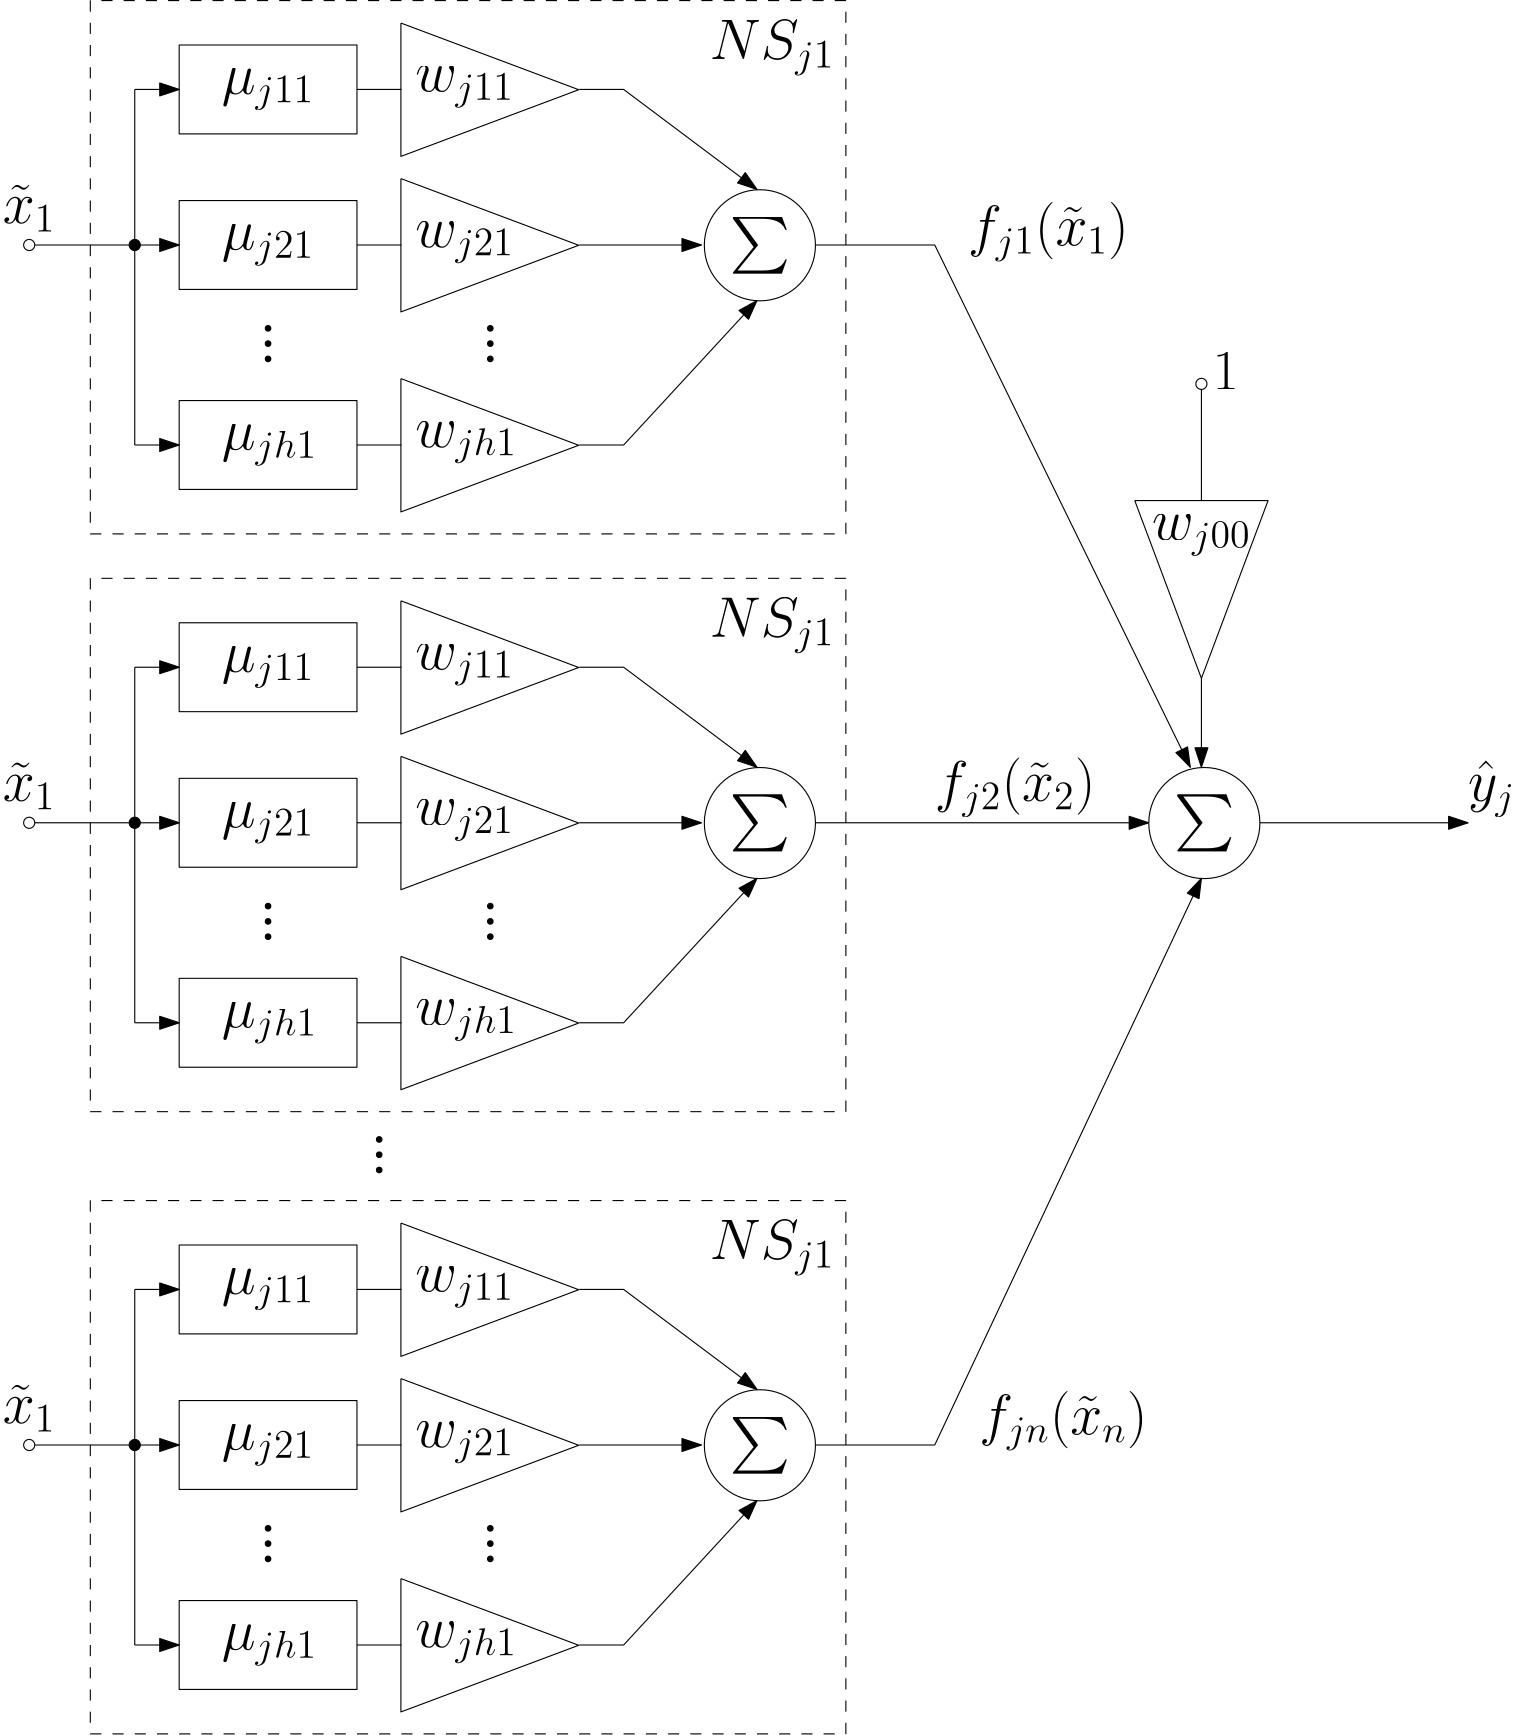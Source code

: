 <?xml version="1.0"?>
<!DOCTYPE ipe SYSTEM "ipe.dtd">
<ipe version="70107" creator="Ipe 7.2.2">
<info created="D:20160302104857" modified="D:20160302120925" title="test"/>
<preamble>%%BeginIpePreamble
  \usepackage{amsfonts}
  \newcommand{\R}{\mathbb{R}}
  %%EndIpePreamble</preamble>
<ipestyle name="basic">
<symbol name="arrow/arc(spx)">
<path stroke="sym-stroke" fill="sym-stroke" pen="sym-pen">
0 0 m
-1 0.333 l
-1 -0.333 l
h
</path>
</symbol>
<symbol name="arrow/farc(spx)">
<path stroke="sym-stroke" fill="white" pen="sym-pen">
0 0 m
-1 0.333 l
-1 -0.333 l
h
</path>
</symbol>
<symbol name="arrow/ptarc(spx)">
<path stroke="sym-stroke" fill="sym-stroke" pen="sym-pen">
0 0 m
-1 0.333 l
-0.8 0 l
-1 -0.333 l
h
</path>
</symbol>
<symbol name="arrow/fptarc(spx)">
<path stroke="sym-stroke" fill="white" pen="sym-pen">
0 0 m
-1 0.333 l
-0.8 0 l
-1 -0.333 l
h
</path>
</symbol>
<symbol name="mark/circle(sx)" transformations="translations">
<path fill="sym-stroke">
0.6 0 0 0.6 0 0 e
0.4 0 0 0.4 0 0 e
</path>
</symbol>
<symbol name="mark/disk(sx)" transformations="translations">
<path fill="sym-stroke">
0.6 0 0 0.6 0 0 e
</path>
</symbol>
<symbol name="mark/fdisk(sfx)" transformations="translations">
<group>
<path fill="sym-fill">
0.5 0 0 0.5 0 0 e
</path>
<path fill="sym-stroke" fillrule="eofill">
0.6 0 0 0.6 0 0 e
0.4 0 0 0.4 0 0 e
</path>
</group>
</symbol>
<symbol name="mark/box(sx)" transformations="translations">
<path fill="sym-stroke" fillrule="eofill">
-0.6 -0.6 m
0.6 -0.6 l
0.6 0.6 l
-0.6 0.6 l
h
-0.4 -0.4 m
0.4 -0.4 l
0.4 0.4 l
-0.4 0.4 l
h
</path>
</symbol>
<symbol name="mark/square(sx)" transformations="translations">
<path fill="sym-stroke">
-0.6 -0.6 m
0.6 -0.6 l
0.6 0.6 l
-0.6 0.6 l
h
</path>
</symbol>
<symbol name="mark/fsquare(sfx)" transformations="translations">
<group>
<path fill="sym-fill">
-0.5 -0.5 m
0.5 -0.5 l
0.5 0.5 l
-0.5 0.5 l
h
</path>
<path fill="sym-stroke" fillrule="eofill">
-0.6 -0.6 m
0.6 -0.6 l
0.6 0.6 l
-0.6 0.6 l
h
-0.4 -0.4 m
0.4 -0.4 l
0.4 0.4 l
-0.4 0.4 l
h
</path>
</group>
</symbol>
<symbol name="mark/cross(sx)" transformations="translations">
<group>
<path fill="sym-stroke">
-0.43 -0.57 m
0.57 0.43 l
0.43 0.57 l
-0.57 -0.43 l
h
</path>
<path fill="sym-stroke">
-0.43 0.57 m
0.57 -0.43 l
0.43 -0.57 l
-0.57 0.43 l
h
</path>
</group>
</symbol>
<symbol name="arrow/fnormal(spx)">
<path stroke="sym-stroke" fill="white" pen="sym-pen">
0 0 m
-1 0.333 l
-1 -0.333 l
h
</path>
</symbol>
<symbol name="arrow/pointed(spx)">
<path stroke="sym-stroke" fill="sym-stroke" pen="sym-pen">
0 0 m
-1 0.333 l
-0.8 0 l
-1 -0.333 l
h
</path>
</symbol>
<symbol name="arrow/fpointed(spx)">
<path stroke="sym-stroke" fill="white" pen="sym-pen">
0 0 m
-1 0.333 l
-0.8 0 l
-1 -0.333 l
h
</path>
</symbol>
<symbol name="arrow/linear(spx)">
<path stroke="sym-stroke" pen="sym-pen">
-1 0.333 m
0 0 l
-1 -0.333 l
</path>
</symbol>
<symbol name="arrow/fdouble(spx)">
<path stroke="sym-stroke" fill="white" pen="sym-pen">
0 0 m
-1 0.333 l
-1 -0.333 l
h
-1 0 m
-2 0.333 l
-2 -0.333 l
h
</path>
</symbol>
<symbol name="arrow/double(spx)">
<path stroke="sym-stroke" fill="sym-stroke" pen="sym-pen">
0 0 m
-1 0.333 l
-1 -0.333 l
h
-1 0 m
-2 0.333 l
-2 -0.333 l
h
</path>
</symbol>
<pen name="heavier" value="0.8"/>
<pen name="fat" value="1.2"/>
<pen name="ultrafat" value="2"/>
<symbolsize name="large" value="5"/>
<symbolsize name="small" value="2"/>
<symbolsize name="tiny" value="1.1"/>
<arrowsize name="large" value="10"/>
<arrowsize name="small" value="5"/>
<arrowsize name="tiny" value="3"/>
<color name="red" value="1 0 0"/>
<color name="green" value="0 1 0"/>
<color name="blue" value="0 0 1"/>
<color name="yellow" value="1 1 0"/>
<color name="orange" value="1 0.647 0"/>
<color name="gold" value="1 0.843 0"/>
<color name="purple" value="0.627 0.125 0.941"/>
<color name="gray" value="0.745"/>
<color name="brown" value="0.647 0.165 0.165"/>
<color name="navy" value="0 0 0.502"/>
<color name="pink" value="1 0.753 0.796"/>
<color name="seagreen" value="0.18 0.545 0.341"/>
<color name="turquoise" value="0.251 0.878 0.816"/>
<color name="violet" value="0.933 0.51 0.933"/>
<color name="darkblue" value="0 0 0.545"/>
<color name="darkcyan" value="0 0.545 0.545"/>
<color name="darkgray" value="0.663"/>
<color name="darkgreen" value="0 0.392 0"/>
<color name="darkmagenta" value="0.545 0 0.545"/>
<color name="darkorange" value="1 0.549 0"/>
<color name="darkred" value="0.545 0 0"/>
<color name="lightblue" value="0.678 0.847 0.902"/>
<color name="lightcyan" value="0.878 1 1"/>
<color name="lightgray" value="0.827"/>
<color name="lightgreen" value="0.565 0.933 0.565"/>
<color name="lightyellow" value="1 1 0.878"/>
<dashstyle name="dashed" value="[4] 0"/>
<dashstyle name="dotted" value="[1 3] 0"/>
<dashstyle name="dash dotted" value="[4 2 1 2] 0"/>
<dashstyle name="dash dot dotted" value="[4 2 1 2 1 2] 0"/>
<textsize name="large" value="\large"/>
<textsize name="Large" value="\Large"/>
<textsize name="LARGE" value="\LARGE"/>
<textsize name="huge" value="\huge"/>
<textsize name="Huge" value="\Huge"/>
<textsize name="small" value="\small"/>
<textsize name="footnote" value="\footnotesize"/>
<textsize name="tiny" value="\tiny"/>
<textstyle name="center" begin="\begin{center}" end="\end{center}"/>
<textstyle name="itemize" begin="\begin{itemize}" end="\end{itemize}"/>
<textstyle name="item" begin="\begin{itemize}\item{}" end="\end{itemize}"/>
<gridsize name="4 pts" value="4"/>
<gridsize name="8 pts (~3 mm)" value="8"/>
<gridsize name="16 pts (~6 mm)" value="16"/>
<gridsize name="32 pts (~12 mm)" value="32"/>
<gridsize name="10 pts (~3.5 mm)" value="10"/>
<gridsize name="20 pts (~7 mm)" value="20"/>
<gridsize name="14 pts (~5 mm)" value="14"/>
<gridsize name="28 pts (~10 mm)" value="28"/>
<gridsize name="56 pts (~20 mm)" value="56"/>
<anglesize name="90 deg" value="90"/>
<anglesize name="60 deg" value="60"/>
<anglesize name="45 deg" value="45"/>
<anglesize name="30 deg" value="30"/>
<anglesize name="22.5 deg" value="22.5"/>
<opacity name="10%" value="0.1"/>
<opacity name="30%" value="0.3"/>
<opacity name="50%" value="0.5"/>
<opacity name="75%" value="0.75"/>
<tiling name="falling" angle="-60" step="4" width="1"/>
<tiling name="rising" angle="30" step="4" width="1"/>
</ipestyle>
<page>
<layer name="synapse"/>
<layer name="beta"/>
<layer name="gamma"/>
<view layers="synapse" active="synapse"/>
<text layer="synapse" matrix="1 0 0 1 -165 -221" transformations="translations" pos="420 808" stroke="black" type="label" width="44.943" height="14.118" depth="5.89" valign="baseline" size="huge">$NS_{j1}$</text>
<path matrix="1 0 0 1 -22 -224" stroke="black">
2 0 0 2 32 744 e
</path>
<text matrix="1 0 0 1 -19.5095 -232" transformations="translations" pos="20 760" stroke="black" type="label" width="19.019" height="13.555" depth="3.1" valign="baseline" size="huge">$\tilde{x}_1$</text>
<path matrix="1 0 0 1 0 -208" stroke="black" arrow="normal/normal">
48 784 m
64 784 l
</path>
<path matrix="1 0 0 1 0 -208" stroke="black" arrow="normal/normal">
48 656 m
64 656 l
</path>
<path matrix="1 0 0 1 0 -208" stroke="black" arrow="normal/normal">
12 728 m
64 728 l
</path>
<path matrix="1 0 0 1 0 -208" stroke="black">
48 784 m
48 656 l
48 656 l
</path>
<path matrix="1 0 0 1 0 -208" stroke="black" fill="black">
2 0 0 2 48 728 e
</path>
<path matrix="1 0 0 1 0 -208" stroke="black" dash="dashed">
32 816 m
32 624 l
304 624 l
304 816 l
h
</path>
<group matrix="1 0 0 1 0 -210">
<path matrix="1 0 0 1 80 -4" stroke="black" fill="black">
1 0 0 1 16 704 e
</path>
<path matrix="1 0 0 1 80 -9.5" stroke="black" fill="black">
1 0 0 1 16 704 e
</path>
<path matrix="1 0 0 1 80 -15" stroke="black" fill="black">
1 0 0 1 16 704 e
</path>
</group>
<group matrix="1 0 0 1 80 -210">
<path matrix="1 0 0 1 80 -4" stroke="black" fill="black">
1 0 0 1 16 704 e
</path>
<path matrix="1 0 0 1 80 -9.5" stroke="black" fill="black">
1 0 0 1 16 704 e
</path>
<path matrix="1 0 0 1 80 -15" stroke="black" fill="black">
1 0 0 1 16 704 e
</path>
</group>
<group matrix="1 0 0 1 32 -248">
<text matrix="1 0 0 1 -0.668 -49.5025" transformations="translations" pos="48 816" stroke="black" type="label" width="33.336" height="8.895" depth="5.89" valign="baseline" size="huge">$\mu_{j21}$</text>
<path matrix="1 0 0 1 0 -48" stroke="black">
32 832 m
32 800 l
96 800 l
96 832 l
h
</path>
</group>
<group matrix="1 0 0 1 32 -256">
<text matrix="1 0 0 1 -0.668 -113.502" transformations="translations" pos="48 816" stroke="black" type="label" width="34.399" height="8.895" depth="5.89" valign="baseline" size="huge">$\mu_{jh1}$</text>
<path matrix="1 0 0 1 0 -112" stroke="black">
32 832 m
32 800 l
96 800 l
96 832 l
h
</path>
</group>
<path matrix="1 0 0 1 32 -240" stroke="black">
96 816 m
112 816 l
</path>
<group matrix="1 0 0 1 -50 -241.6">
<path matrix="0.666667 0 0 0.75 108.48 217.503" stroke="black">
128 832 m
128 768 l
224 800 l
128 832 l
128 832 l
</path>
<text matrix="1 0 0 1 -9 1" transformations="translations" pos="208 816" stroke="black" type="label" width="35.626" height="8.895" depth="5.89" valign="baseline" size="huge">$w_{j11}$</text>
</group>
<path matrix="1 0 0 1 32 -296" stroke="black">
96 816 m
112 816 l
</path>
<path matrix="1 0 0 1 32 -368" stroke="black">
96 816 m
112 816 l
</path>
<path matrix="0.666667 0 0 0.75 58.48 -80.097" stroke="black">
128 832 m
128 768 l
224 800 l
128 832 l
128 832 l
</path>
<text matrix="1 0 0 1 -59 -296.6" transformations="translations" pos="208 816" stroke="black" type="label" width="35.626" height="8.895" depth="5.89" valign="baseline" size="huge">$w_{j21}$</text>
<path matrix="1 0 0 1 32 -208" fill="white" arrow="normal/normal">
176 728 m
224 728 l
</path>
<path matrix="0.666667 0 0 0.75 58.48 -152.097" stroke="black">
128 832 m
128 768 l
224 800 l
128 832 l
128 832 l
</path>
<text matrix="1 0 0 1 -59 -368.6" transformations="translations" pos="208 816" stroke="black" type="label" width="36.689" height="8.895" depth="5.89" valign="baseline" size="huge">$w_{jh1}$</text>
<text matrix="1 0 0 1 38.1465 -221.258" transformations="translations" pos="224 736" stroke="black" type="label" width="21.81" height="15.493" depth="5.17" valign="baseline" size="huge">$\sum$</text>
<path matrix="1 0 0 1 65.0515 -280.097" stroke="black">
20 0 0 20 208 800 e
</path>
<path matrix="1 0 0 1 0 -208" stroke="black" arrow="normal/normal">
208 728 m
252 728 l
</path>
<path matrix="1 0 0 1 0 -208" stroke="black" arrow="normal/normal">
208 784 m
224 784 l
272 748 l
</path>
<path matrix="1 0 0 1 0 -208" stroke="black" arrow="normal/normal">
208 656 m
224 656 l
272 708 l
</path>
<text matrix="1 0 0 1 31.332 -241.502" transformations="translations" pos="48 816" stroke="black" type="label" width="33.336" height="8.895" depth="5.89" valign="baseline" size="huge">$\mu_{j11}$</text>
<path matrix="1 0 0 1 32 -240" stroke="black">
32 832 m
32 800 l
96 800 l
96 832 l
h
</path>
<group matrix="1 0 0 1 40 -294">
<path matrix="1 0 0 1 80 -4" stroke="black" fill="black">
1 0 0 1 16 704 e
</path>
<path matrix="1 0 0 1 80 -9.5" stroke="black" fill="black">
1 0 0 1 16 704 e
</path>
<path matrix="1 0 0 1 80 -15" stroke="black" fill="black">
1 0 0 1 16 704 e
</path>
</group>
<group matrix="1 0 0 1 0 -432">
<path matrix="1 0 0 1 -22 -16" stroke="black">
2 0 0 2 32 744 e
</path>
<text matrix="1 0 0 1 -19.5095 -24" transformations="translations" pos="20 760" stroke="black" type="label" width="19.019" height="13.555" depth="3.1" valign="baseline" size="huge">$\tilde{x}_1$</text>
<path stroke="black" arrow="normal/normal">
48 784 m
64 784 l
</path>
<path stroke="black" arrow="normal/normal">
48 656 m
64 656 l
</path>
<path stroke="black" arrow="normal/normal">
12 728 m
64 728 l
</path>
<path stroke="black">
48 784 m
48 656 l
48 656 l
</path>
<path stroke="black" fill="black">
2 0 0 2 48 728 e
</path>
<path stroke="black" dash="dashed">
32 816 m
32 624 l
304 624 l
304 816 l
h
</path>
<group matrix="1 0 0 1 0 -2">
<path matrix="1 0 0 1 80 -4" stroke="black" fill="black">
1 0 0 1 16 704 e
</path>
<path matrix="1 0 0 1 80 -9.5" stroke="black" fill="black">
1 0 0 1 16 704 e
</path>
<path matrix="1 0 0 1 80 -15" stroke="black" fill="black">
1 0 0 1 16 704 e
</path>
</group>
<group matrix="1 0 0 1 80 -2">
<path matrix="1 0 0 1 80 -4" stroke="black" fill="black">
1 0 0 1 16 704 e
</path>
<path matrix="1 0 0 1 80 -9.5" stroke="black" fill="black">
1 0 0 1 16 704 e
</path>
<path matrix="1 0 0 1 80 -15" stroke="black" fill="black">
1 0 0 1 16 704 e
</path>
</group>
<group matrix="1 0 0 1 32 -32">
<text matrix="1 0 0 1 -0.668 -1.5025" transformations="translations" pos="48 816" stroke="black" type="label" width="33.336" height="8.895" depth="5.89" valign="baseline" size="huge">$\mu_{j11}$</text>
<path stroke="black">
32 832 m
32 800 l
96 800 l
96 832 l
h
</path>
</group>
<group matrix="1 0 0 1 32 -40">
<text matrix="1 0 0 1 -0.668 -49.5025" transformations="translations" pos="48 816" stroke="black" type="label" width="33.336" height="8.895" depth="5.89" valign="baseline" size="huge">$\mu_{j21}$</text>
<path matrix="1 0 0 1 0 -48" stroke="black">
32 832 m
32 800 l
96 800 l
96 832 l
h
</path>
</group>
<group matrix="1 0 0 1 32 -48">
<text matrix="1 0 0 1 -0.668 -113.502" transformations="translations" pos="48 816" stroke="black" type="label" width="34.399" height="8.895" depth="5.89" valign="baseline" size="huge">$\mu_{jh1}$</text>
<path matrix="1 0 0 1 0 -112" stroke="black">
32 832 m
32 800 l
96 800 l
96 832 l
h
</path>
</group>
<path matrix="1 0 0 1 32 -32" stroke="black">
96 816 m
112 816 l
</path>
<group matrix="1 0 0 1 -50 -33.6">
<path matrix="0.666667 0 0 0.75 108.48 217.503" stroke="black">
128 832 m
128 768 l
224 800 l
128 832 l
128 832 l
</path>
<text matrix="1 0 0 1 -9 1" transformations="translations" pos="208 816" stroke="black" type="label" width="35.626" height="8.895" depth="5.89" valign="baseline" size="huge">$w_{j11}$</text>
</group>
<path matrix="1 0 0 1 32 -88" stroke="black">
96 816 m
112 816 l
</path>
<path matrix="1 0 0 1 32 -160" stroke="black">
96 816 m
112 816 l
</path>
<path matrix="0.666667 0 0 0.75 58.48 127.903" stroke="black">
128 832 m
128 768 l
224 800 l
128 832 l
128 832 l
</path>
<text matrix="1 0 0 1 -59 -88.6" transformations="translations" pos="208 816" stroke="black" type="label" width="35.626" height="8.895" depth="5.89" valign="baseline" size="huge">$w_{j21}$</text>
<path matrix="1 0 0 1 32 0" fill="white" arrow="normal/normal">
176 728 m
224 728 l
</path>
<path matrix="0.666667 0 0 0.75 58.48 55.903" stroke="black">
128 832 m
128 768 l
224 800 l
128 832 l
128 832 l
</path>
<text matrix="1 0 0 1 -59 -160.6" transformations="translations" pos="208 816" stroke="black" type="label" width="36.689" height="8.895" depth="5.89" valign="baseline" size="huge">$w_{jh1}$</text>
<text matrix="1 0 0 1 38.1465 -13.2585" transformations="translations" pos="224 736" stroke="black" type="label" width="21.81" height="15.493" depth="5.17" valign="baseline" size="huge">$\sum$</text>
<path matrix="1 0 0 1 65.0515 -72.097" stroke="black">
20 0 0 20 208 800 e
</path>
<path stroke="black" arrow="normal/normal">
208 728 m
252 728 l
</path>
<path stroke="black" arrow="normal/normal">
208 784 m
224 784 l
272 748 l
</path>
<path stroke="black" arrow="normal/normal">
208 656 m
224 656 l
272 708 l
</path>
</group>
<text matrix="1 0 0 1 -165 -445" transformations="translations" pos="420 808" stroke="black" type="label" width="44.943" height="14.118" depth="5.89" valign="baseline" size="huge">$NS_{j1}$</text>
<text matrix="1 0 0 1 -165 -13" transformations="translations" pos="420 808" stroke="black" type="label" width="44.943" height="14.118" depth="5.89" valign="baseline" size="huge">$NS_{j1}$</text>
<text matrix="1 0 0 1 198.147 -221.258" transformations="translations" pos="224 736" stroke="black" type="label" width="21.81" height="15.493" depth="5.17" valign="baseline" size="huge">$\sum$</text>
<path matrix="1 0 0 1 225.052 -280.097" stroke="black">
20 0 0 20 208 800 e
</path>
<path matrix="1 0 0 1 1 0" stroke="black" arrow="normal/normal">
292 520 m
412 520 l
</path>
<text transformations="translations" pos="372 572" stroke="black" type="label" width="0" height="0" depth="0" valign="baseline" size="Large"></text>
<text matrix="1 0 0 1 -64 -20" transformations="translations" pos="400 548" stroke="black" type="label" width="57.766" height="15.477" depth="5.89" valign="baseline" size="huge">$f_{j2}(\tilde{x}_2)$</text>
<group matrix="1 0 0 1 68 -32">
<text matrix="1 0 0 1 -5.813 2" transformations="translations" pos="352 652" stroke="black" type="label" width="35.626" height="8.895" depth="5.89" valign="baseline" size="huge">$w_{j00}$</text>
<path matrix="1 0 0 1 4 44" stroke="black">
336 624 m
384 624 l
360 560 l
336 624 l
336 624 l
</path>
</group>
<path stroke="black" arrow="normal/normal">
432 572 m
432 540 l
</path>
<path matrix="1 0 0 1 16 -10" stroke="black" fill="white">
2 0 0 2 416 688 e
</path>
<path matrix="1 0 0 1 -22 -16" stroke="black">
2 0 0 2 32 744 e
</path>
<text matrix="1 0 0 1 -19.5095 -24" transformations="translations" pos="20 760" stroke="black" type="label" width="19.019" height="13.555" depth="3.1" valign="baseline" size="huge">$\tilde{x}_1$</text>
<path stroke="black" arrow="normal/normal">
48 784 m
64 784 l
</path>
<path stroke="black" arrow="normal/normal">
48 656 m
64 656 l
</path>
<path stroke="black" arrow="normal/normal">
12 728 m
64 728 l
</path>
<path stroke="black">
48 784 m
48 656 l
48 656 l
</path>
<path stroke="black" fill="black">
2 0 0 2 48 728 e
</path>
<path stroke="black" dash="dashed">
32 816 m
32 624 l
304 624 l
304 816 l
h
</path>
<group matrix="1 0 0 1 0 -2">
<path matrix="1 0 0 1 80 -4" stroke="black" fill="black">
1 0 0 1 16 704 e
</path>
<path matrix="1 0 0 1 80 -9.5" stroke="black" fill="black">
1 0 0 1 16 704 e
</path>
<path matrix="1 0 0 1 80 -15" stroke="black" fill="black">
1 0 0 1 16 704 e
</path>
</group>
<group matrix="1 0 0 1 80 -2">
<path matrix="1 0 0 1 80 -4" stroke="black" fill="black">
1 0 0 1 16 704 e
</path>
<path matrix="1 0 0 1 80 -9.5" stroke="black" fill="black">
1 0 0 1 16 704 e
</path>
<path matrix="1 0 0 1 80 -15" stroke="black" fill="black">
1 0 0 1 16 704 e
</path>
</group>
<group matrix="1 0 0 1 32 -32">
<text matrix="1 0 0 1 -0.668 -1.5025" transformations="translations" pos="48 816" stroke="black" type="label" width="33.336" height="8.895" depth="5.89" valign="baseline" size="huge">$\mu_{j11}$</text>
<path stroke="black">
32 832 m
32 800 l
96 800 l
96 832 l
h
</path>
</group>
<group matrix="1 0 0 1 32 -40">
<text matrix="1 0 0 1 -0.668 -49.5025" transformations="translations" pos="48 816" stroke="black" type="label" width="33.336" height="8.895" depth="5.89" valign="baseline" size="huge">$\mu_{j21}$</text>
<path matrix="1 0 0 1 0 -48" stroke="black">
32 832 m
32 800 l
96 800 l
96 832 l
h
</path>
</group>
<group matrix="1 0 0 1 32 -48">
<text matrix="1 0 0 1 -0.668 -113.502" transformations="translations" pos="48 816" stroke="black" type="label" width="34.399" height="8.895" depth="5.89" valign="baseline" size="huge">$\mu_{jh1}$</text>
<path matrix="1 0 0 1 0 -112" stroke="black">
32 832 m
32 800 l
96 800 l
96 832 l
h
</path>
</group>
<path matrix="1 0 0 1 32 -32" stroke="black">
96 816 m
112 816 l
</path>
<group matrix="1 0 0 1 -50 -33.6">
<path matrix="0.666667 0 0 0.75 108.48 217.503" stroke="black">
128 832 m
128 768 l
224 800 l
128 832 l
128 832 l
</path>
<text matrix="1 0 0 1 -9 1" transformations="translations" pos="208 816" stroke="black" type="label" width="35.626" height="8.895" depth="5.89" valign="baseline" size="huge">$w_{j11}$</text>
</group>
<path matrix="1 0 0 1 32 -88" stroke="black">
96 816 m
112 816 l
</path>
<path matrix="1 0 0 1 32 -160" stroke="black">
96 816 m
112 816 l
</path>
<path matrix="0.666667 0 0 0.75 58.48 127.903" stroke="black">
128 832 m
128 768 l
224 800 l
128 832 l
128 832 l
</path>
<text matrix="1 0 0 1 -59 -88.6" transformations="translations" pos="208 816" stroke="black" type="label" width="35.626" height="8.895" depth="5.89" valign="baseline" size="huge">$w_{j21}$</text>
<path matrix="1 0 0 1 32 0" fill="white" arrow="normal/normal">
176 728 m
224 728 l
</path>
<path matrix="0.666667 0 0 0.75 58.48 55.903" stroke="black">
128 832 m
128 768 l
224 800 l
128 832 l
128 832 l
</path>
<text matrix="1 0 0 1 -59 -160.6" transformations="translations" pos="208 816" stroke="black" type="label" width="36.689" height="8.895" depth="5.89" valign="baseline" size="huge">$w_{jh1}$</text>
<text matrix="1 0 0 1 38.1465 -13.2585" transformations="translations" pos="224 736" stroke="black" type="label" width="21.81" height="15.493" depth="5.17" valign="baseline" size="huge">$\sum$</text>
<path matrix="1 0 0 1 65.0515 -72.097" stroke="black">
20 0 0 20 208 800 e
</path>
<path stroke="black" arrow="normal/normal">
208 728 m
252 728 l
</path>
<path stroke="black" arrow="normal/normal">
208 784 m
224 784 l
272 748 l
</path>
<path stroke="black" arrow="normal/normal">
208 656 m
224 656 l
272 708 l
</path>
<path stroke="black">
432 676 m
432 636 l
432 636 l
</path>
<text matrix="1 0 0 1 4 -12" transformations="translations" pos="432 688" stroke="black" type="label" width="9.476" height="13.319" depth="0" valign="baseline" size="huge">$1$</text>
<path stroke="black" arrow="normal/normal">
293 728 m
336 728 l
428 540 l
</path>
<path stroke="black" arrow="normal/normal">
293 296 m
336 296 l
432 500 l
</path>
<text matrix="1 0 0 1 -52 180" transformations="translations" pos="400 548" stroke="black" type="label" width="57.766" height="15.477" depth="5.89" valign="baseline" size="huge">$f_{j1}(\tilde{x}_1)$</text>
<text matrix="1 0 0 1 -48 -248" transformations="translations" pos="400 548" stroke="black" type="label" width="60.489" height="15.477" depth="5.89" valign="baseline" size="huge">$f_{jn}(\tilde{x}_n)$</text>
<path stroke="black" arrow="normal/normal">
453 520 m
528 520 l
</path>
<text matrix="1 0 0 1 40 -8" transformations="translations" pos="488 536" stroke="black" type="label" width="16.982" height="14.349" depth="5.89" valign="baseline" size="huge">$\hat{y}_j$</text>
</page>
</ipe>
